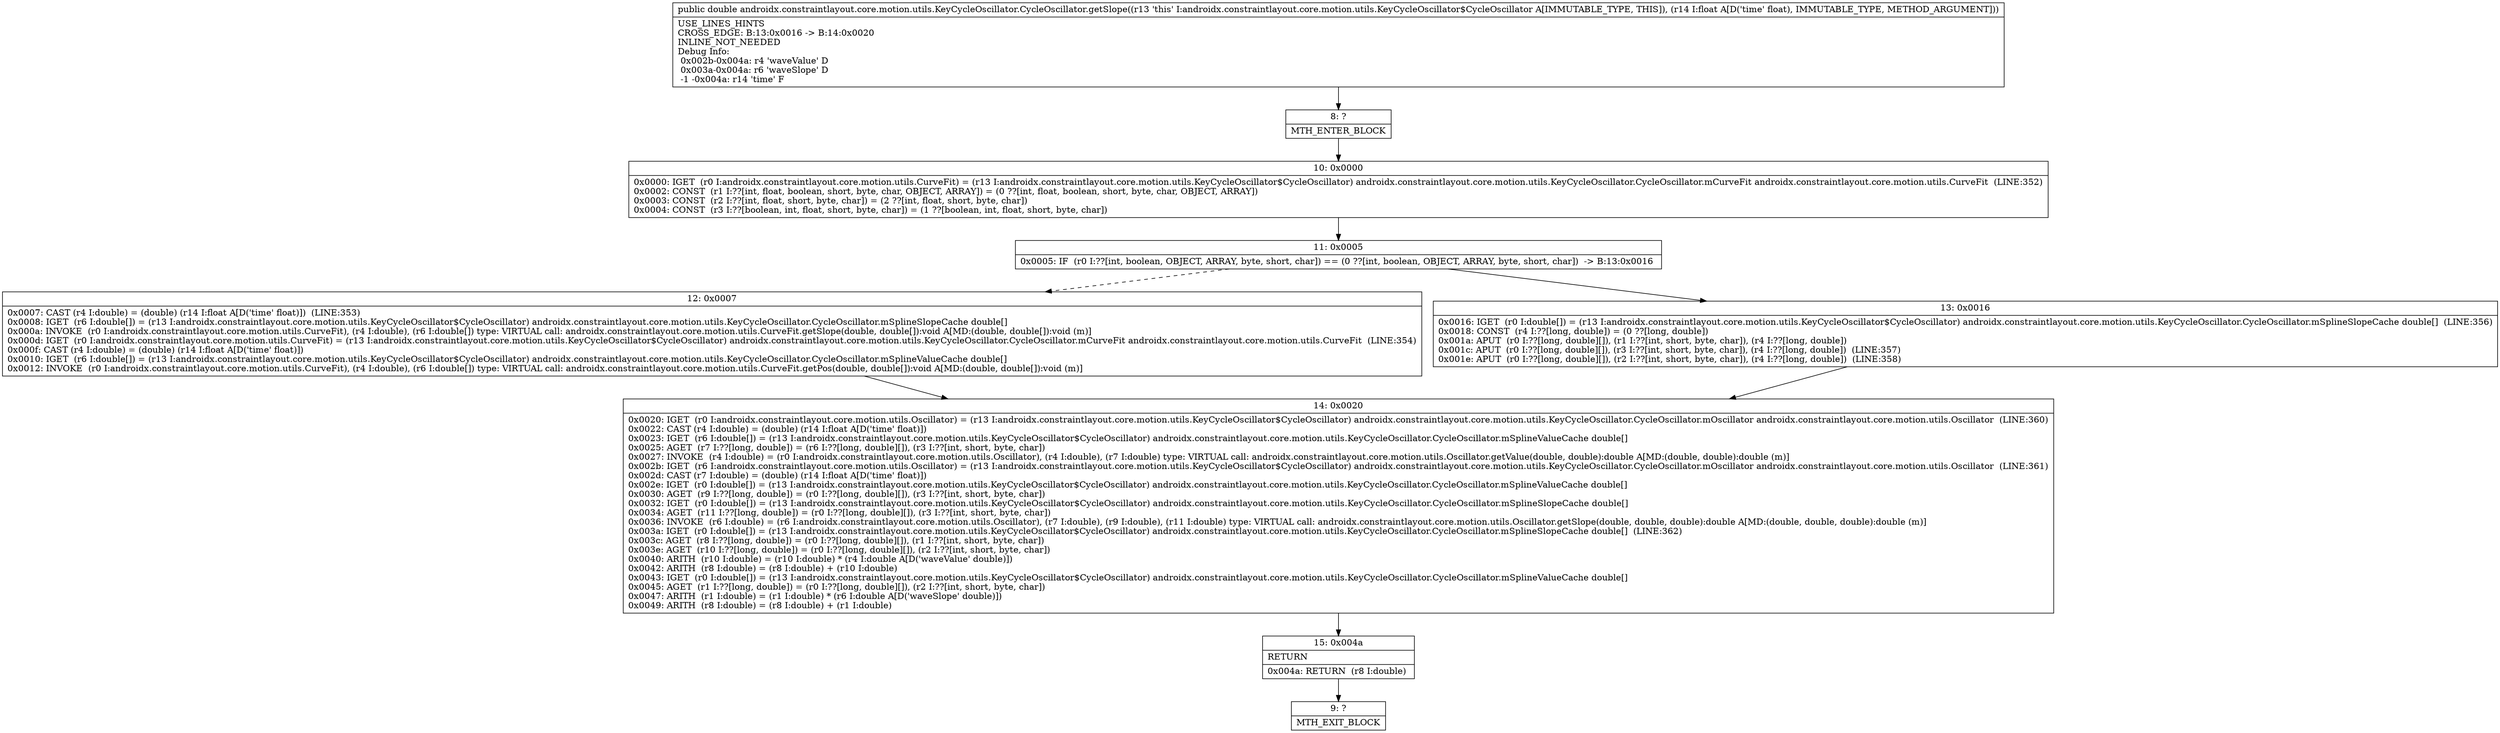 digraph "CFG forandroidx.constraintlayout.core.motion.utils.KeyCycleOscillator.CycleOscillator.getSlope(F)D" {
Node_8 [shape=record,label="{8\:\ ?|MTH_ENTER_BLOCK\l}"];
Node_10 [shape=record,label="{10\:\ 0x0000|0x0000: IGET  (r0 I:androidx.constraintlayout.core.motion.utils.CurveFit) = (r13 I:androidx.constraintlayout.core.motion.utils.KeyCycleOscillator$CycleOscillator) androidx.constraintlayout.core.motion.utils.KeyCycleOscillator.CycleOscillator.mCurveFit androidx.constraintlayout.core.motion.utils.CurveFit  (LINE:352)\l0x0002: CONST  (r1 I:??[int, float, boolean, short, byte, char, OBJECT, ARRAY]) = (0 ??[int, float, boolean, short, byte, char, OBJECT, ARRAY]) \l0x0003: CONST  (r2 I:??[int, float, short, byte, char]) = (2 ??[int, float, short, byte, char]) \l0x0004: CONST  (r3 I:??[boolean, int, float, short, byte, char]) = (1 ??[boolean, int, float, short, byte, char]) \l}"];
Node_11 [shape=record,label="{11\:\ 0x0005|0x0005: IF  (r0 I:??[int, boolean, OBJECT, ARRAY, byte, short, char]) == (0 ??[int, boolean, OBJECT, ARRAY, byte, short, char])  \-\> B:13:0x0016 \l}"];
Node_12 [shape=record,label="{12\:\ 0x0007|0x0007: CAST (r4 I:double) = (double) (r14 I:float A[D('time' float)])  (LINE:353)\l0x0008: IGET  (r6 I:double[]) = (r13 I:androidx.constraintlayout.core.motion.utils.KeyCycleOscillator$CycleOscillator) androidx.constraintlayout.core.motion.utils.KeyCycleOscillator.CycleOscillator.mSplineSlopeCache double[] \l0x000a: INVOKE  (r0 I:androidx.constraintlayout.core.motion.utils.CurveFit), (r4 I:double), (r6 I:double[]) type: VIRTUAL call: androidx.constraintlayout.core.motion.utils.CurveFit.getSlope(double, double[]):void A[MD:(double, double[]):void (m)]\l0x000d: IGET  (r0 I:androidx.constraintlayout.core.motion.utils.CurveFit) = (r13 I:androidx.constraintlayout.core.motion.utils.KeyCycleOscillator$CycleOscillator) androidx.constraintlayout.core.motion.utils.KeyCycleOscillator.CycleOscillator.mCurveFit androidx.constraintlayout.core.motion.utils.CurveFit  (LINE:354)\l0x000f: CAST (r4 I:double) = (double) (r14 I:float A[D('time' float)]) \l0x0010: IGET  (r6 I:double[]) = (r13 I:androidx.constraintlayout.core.motion.utils.KeyCycleOscillator$CycleOscillator) androidx.constraintlayout.core.motion.utils.KeyCycleOscillator.CycleOscillator.mSplineValueCache double[] \l0x0012: INVOKE  (r0 I:androidx.constraintlayout.core.motion.utils.CurveFit), (r4 I:double), (r6 I:double[]) type: VIRTUAL call: androidx.constraintlayout.core.motion.utils.CurveFit.getPos(double, double[]):void A[MD:(double, double[]):void (m)]\l}"];
Node_14 [shape=record,label="{14\:\ 0x0020|0x0020: IGET  (r0 I:androidx.constraintlayout.core.motion.utils.Oscillator) = (r13 I:androidx.constraintlayout.core.motion.utils.KeyCycleOscillator$CycleOscillator) androidx.constraintlayout.core.motion.utils.KeyCycleOscillator.CycleOscillator.mOscillator androidx.constraintlayout.core.motion.utils.Oscillator  (LINE:360)\l0x0022: CAST (r4 I:double) = (double) (r14 I:float A[D('time' float)]) \l0x0023: IGET  (r6 I:double[]) = (r13 I:androidx.constraintlayout.core.motion.utils.KeyCycleOscillator$CycleOscillator) androidx.constraintlayout.core.motion.utils.KeyCycleOscillator.CycleOscillator.mSplineValueCache double[] \l0x0025: AGET  (r7 I:??[long, double]) = (r6 I:??[long, double][]), (r3 I:??[int, short, byte, char]) \l0x0027: INVOKE  (r4 I:double) = (r0 I:androidx.constraintlayout.core.motion.utils.Oscillator), (r4 I:double), (r7 I:double) type: VIRTUAL call: androidx.constraintlayout.core.motion.utils.Oscillator.getValue(double, double):double A[MD:(double, double):double (m)]\l0x002b: IGET  (r6 I:androidx.constraintlayout.core.motion.utils.Oscillator) = (r13 I:androidx.constraintlayout.core.motion.utils.KeyCycleOscillator$CycleOscillator) androidx.constraintlayout.core.motion.utils.KeyCycleOscillator.CycleOscillator.mOscillator androidx.constraintlayout.core.motion.utils.Oscillator  (LINE:361)\l0x002d: CAST (r7 I:double) = (double) (r14 I:float A[D('time' float)]) \l0x002e: IGET  (r0 I:double[]) = (r13 I:androidx.constraintlayout.core.motion.utils.KeyCycleOscillator$CycleOscillator) androidx.constraintlayout.core.motion.utils.KeyCycleOscillator.CycleOscillator.mSplineValueCache double[] \l0x0030: AGET  (r9 I:??[long, double]) = (r0 I:??[long, double][]), (r3 I:??[int, short, byte, char]) \l0x0032: IGET  (r0 I:double[]) = (r13 I:androidx.constraintlayout.core.motion.utils.KeyCycleOscillator$CycleOscillator) androidx.constraintlayout.core.motion.utils.KeyCycleOscillator.CycleOscillator.mSplineSlopeCache double[] \l0x0034: AGET  (r11 I:??[long, double]) = (r0 I:??[long, double][]), (r3 I:??[int, short, byte, char]) \l0x0036: INVOKE  (r6 I:double) = (r6 I:androidx.constraintlayout.core.motion.utils.Oscillator), (r7 I:double), (r9 I:double), (r11 I:double) type: VIRTUAL call: androidx.constraintlayout.core.motion.utils.Oscillator.getSlope(double, double, double):double A[MD:(double, double, double):double (m)]\l0x003a: IGET  (r0 I:double[]) = (r13 I:androidx.constraintlayout.core.motion.utils.KeyCycleOscillator$CycleOscillator) androidx.constraintlayout.core.motion.utils.KeyCycleOscillator.CycleOscillator.mSplineSlopeCache double[]  (LINE:362)\l0x003c: AGET  (r8 I:??[long, double]) = (r0 I:??[long, double][]), (r1 I:??[int, short, byte, char]) \l0x003e: AGET  (r10 I:??[long, double]) = (r0 I:??[long, double][]), (r2 I:??[int, short, byte, char]) \l0x0040: ARITH  (r10 I:double) = (r10 I:double) * (r4 I:double A[D('waveValue' double)]) \l0x0042: ARITH  (r8 I:double) = (r8 I:double) + (r10 I:double) \l0x0043: IGET  (r0 I:double[]) = (r13 I:androidx.constraintlayout.core.motion.utils.KeyCycleOscillator$CycleOscillator) androidx.constraintlayout.core.motion.utils.KeyCycleOscillator.CycleOscillator.mSplineValueCache double[] \l0x0045: AGET  (r1 I:??[long, double]) = (r0 I:??[long, double][]), (r2 I:??[int, short, byte, char]) \l0x0047: ARITH  (r1 I:double) = (r1 I:double) * (r6 I:double A[D('waveSlope' double)]) \l0x0049: ARITH  (r8 I:double) = (r8 I:double) + (r1 I:double) \l}"];
Node_15 [shape=record,label="{15\:\ 0x004a|RETURN\l|0x004a: RETURN  (r8 I:double) \l}"];
Node_9 [shape=record,label="{9\:\ ?|MTH_EXIT_BLOCK\l}"];
Node_13 [shape=record,label="{13\:\ 0x0016|0x0016: IGET  (r0 I:double[]) = (r13 I:androidx.constraintlayout.core.motion.utils.KeyCycleOscillator$CycleOscillator) androidx.constraintlayout.core.motion.utils.KeyCycleOscillator.CycleOscillator.mSplineSlopeCache double[]  (LINE:356)\l0x0018: CONST  (r4 I:??[long, double]) = (0 ??[long, double]) \l0x001a: APUT  (r0 I:??[long, double][]), (r1 I:??[int, short, byte, char]), (r4 I:??[long, double]) \l0x001c: APUT  (r0 I:??[long, double][]), (r3 I:??[int, short, byte, char]), (r4 I:??[long, double])  (LINE:357)\l0x001e: APUT  (r0 I:??[long, double][]), (r2 I:??[int, short, byte, char]), (r4 I:??[long, double])  (LINE:358)\l}"];
MethodNode[shape=record,label="{public double androidx.constraintlayout.core.motion.utils.KeyCycleOscillator.CycleOscillator.getSlope((r13 'this' I:androidx.constraintlayout.core.motion.utils.KeyCycleOscillator$CycleOscillator A[IMMUTABLE_TYPE, THIS]), (r14 I:float A[D('time' float), IMMUTABLE_TYPE, METHOD_ARGUMENT]))  | USE_LINES_HINTS\lCROSS_EDGE: B:13:0x0016 \-\> B:14:0x0020\lINLINE_NOT_NEEDED\lDebug Info:\l  0x002b\-0x004a: r4 'waveValue' D\l  0x003a\-0x004a: r6 'waveSlope' D\l  \-1 \-0x004a: r14 'time' F\l}"];
MethodNode -> Node_8;Node_8 -> Node_10;
Node_10 -> Node_11;
Node_11 -> Node_12[style=dashed];
Node_11 -> Node_13;
Node_12 -> Node_14;
Node_14 -> Node_15;
Node_15 -> Node_9;
Node_13 -> Node_14;
}

